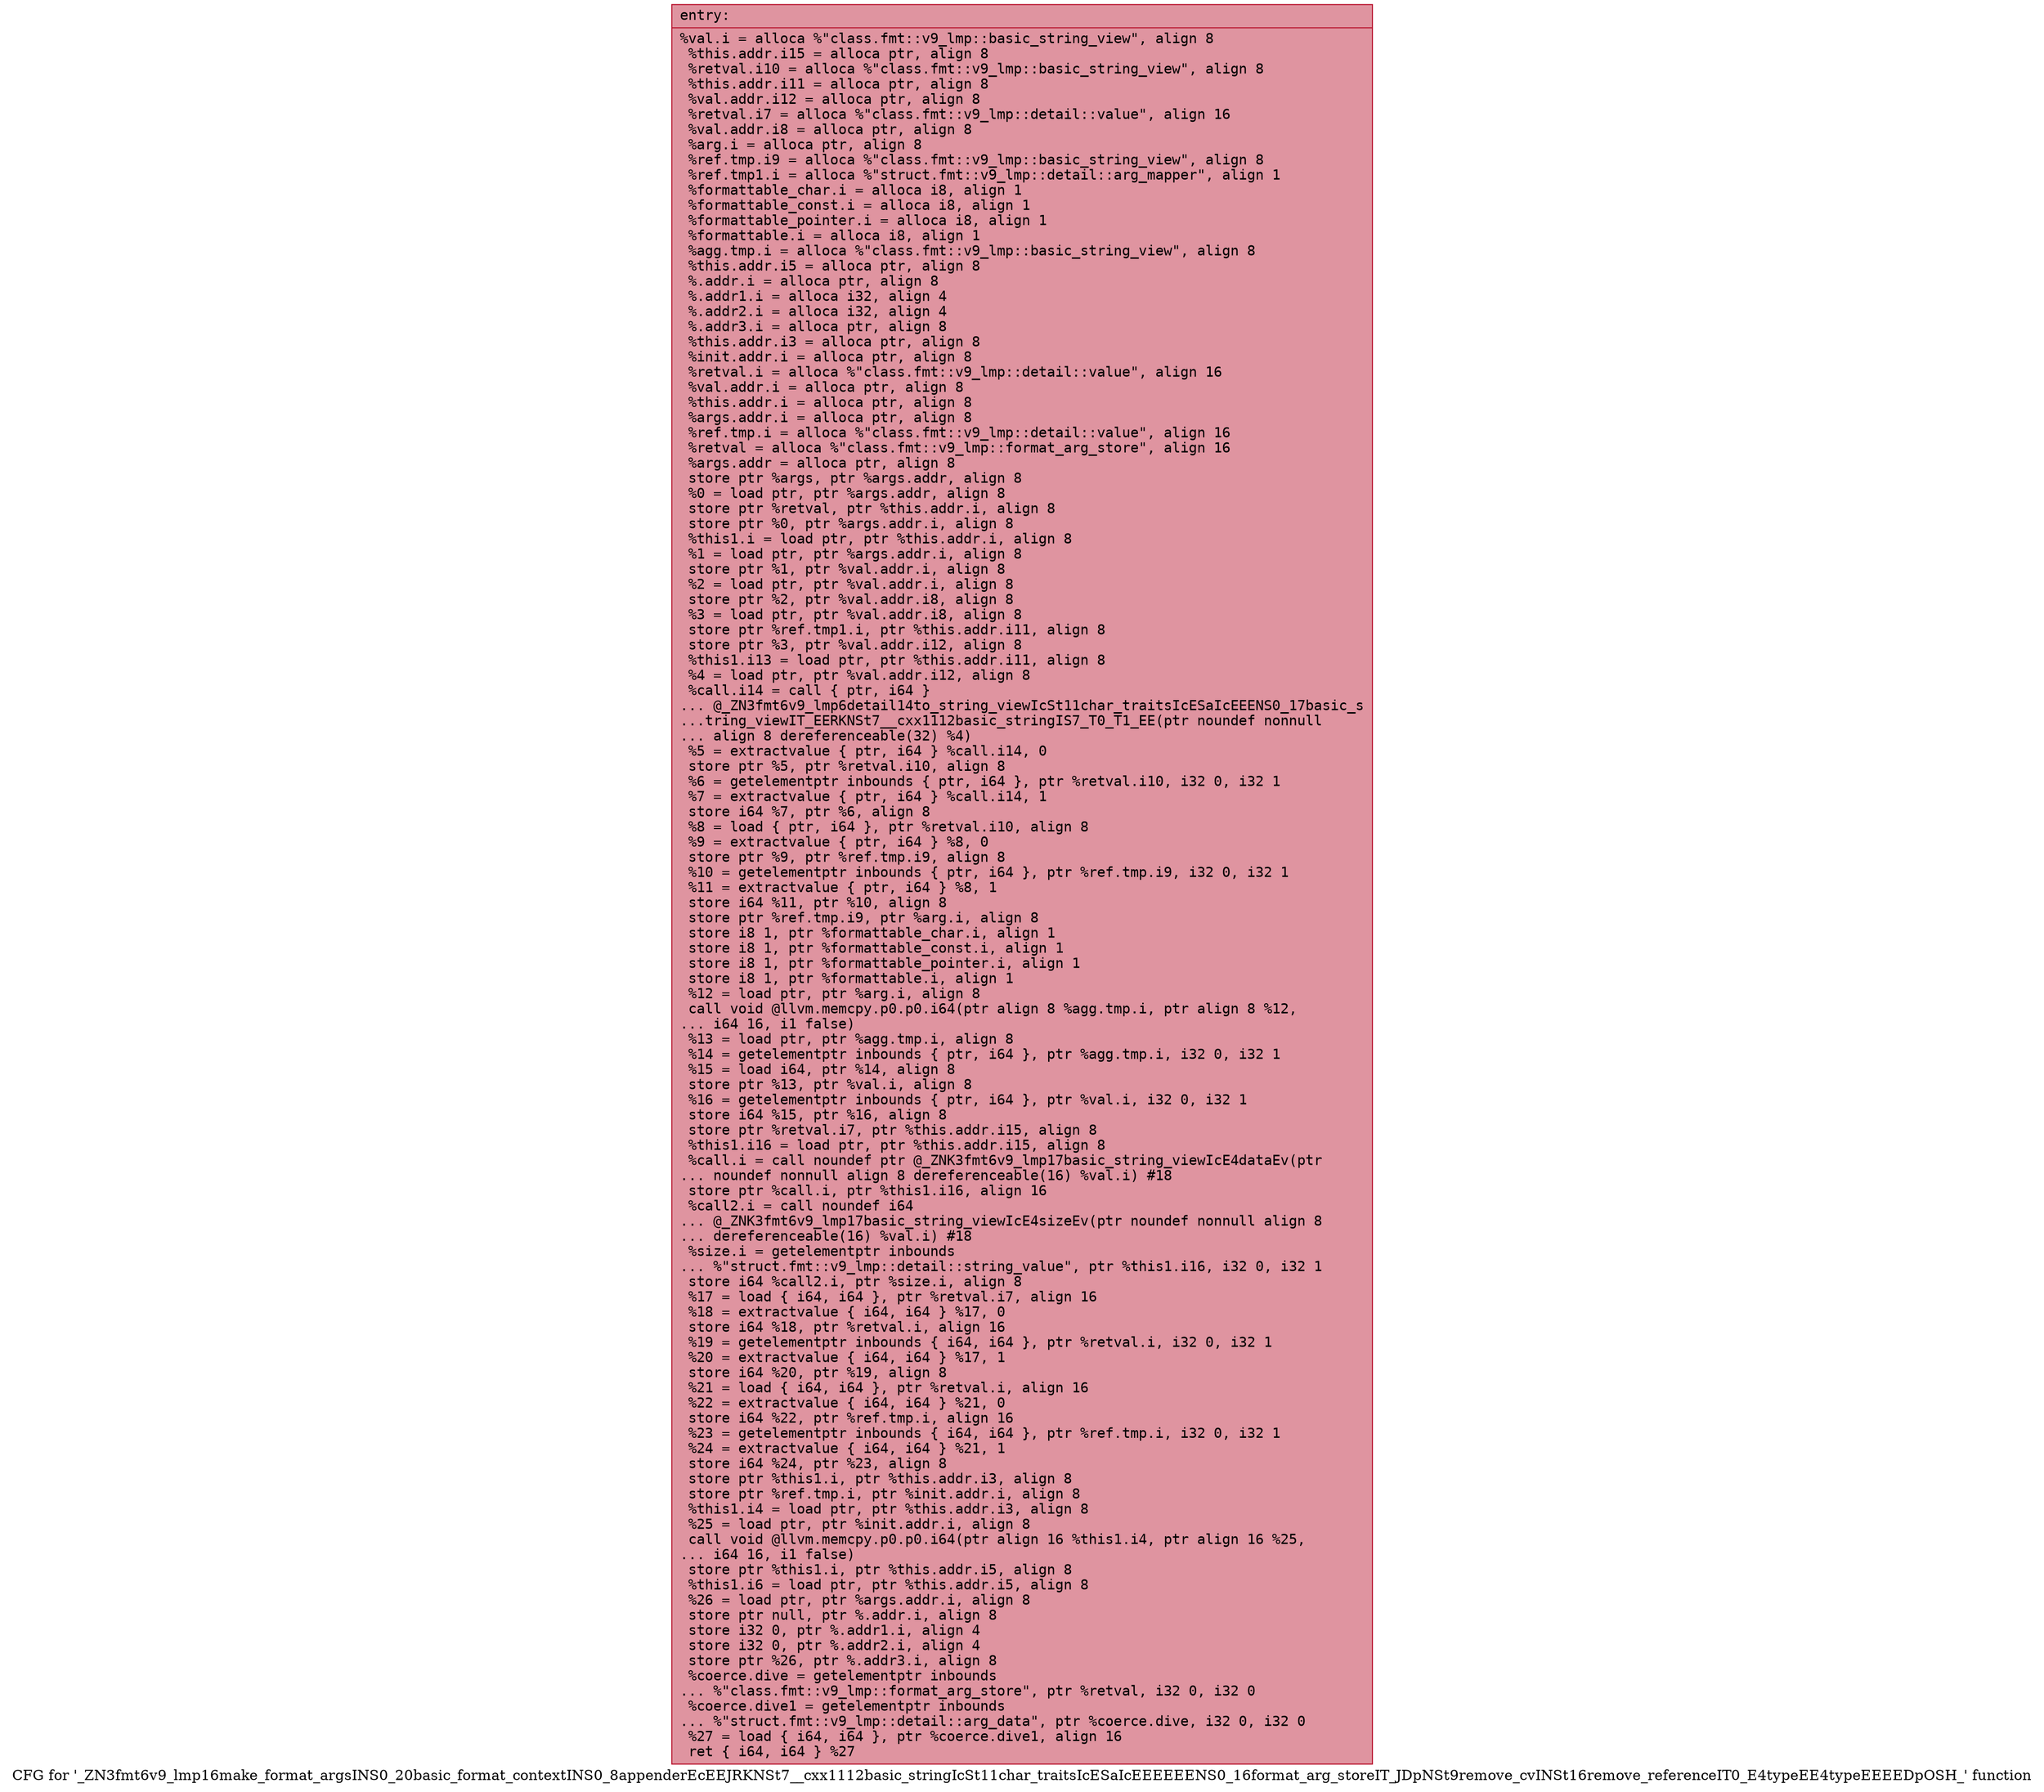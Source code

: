 digraph "CFG for '_ZN3fmt6v9_lmp16make_format_argsINS0_20basic_format_contextINS0_8appenderEcEEJRKNSt7__cxx1112basic_stringIcSt11char_traitsIcESaIcEEEEEENS0_16format_arg_storeIT_JDpNSt9remove_cvINSt16remove_referenceIT0_E4typeEE4typeEEEEDpOSH_' function" {
	label="CFG for '_ZN3fmt6v9_lmp16make_format_argsINS0_20basic_format_contextINS0_8appenderEcEEJRKNSt7__cxx1112basic_stringIcSt11char_traitsIcESaIcEEEEEENS0_16format_arg_storeIT_JDpNSt9remove_cvINSt16remove_referenceIT0_E4typeEE4typeEEEEDpOSH_' function";

	Node0x5584167e1760 [shape=record,color="#b70d28ff", style=filled, fillcolor="#b70d2870" fontname="Courier",label="{entry:\l|  %val.i = alloca %\"class.fmt::v9_lmp::basic_string_view\", align 8\l  %this.addr.i15 = alloca ptr, align 8\l  %retval.i10 = alloca %\"class.fmt::v9_lmp::basic_string_view\", align 8\l  %this.addr.i11 = alloca ptr, align 8\l  %val.addr.i12 = alloca ptr, align 8\l  %retval.i7 = alloca %\"class.fmt::v9_lmp::detail::value\", align 16\l  %val.addr.i8 = alloca ptr, align 8\l  %arg.i = alloca ptr, align 8\l  %ref.tmp.i9 = alloca %\"class.fmt::v9_lmp::basic_string_view\", align 8\l  %ref.tmp1.i = alloca %\"struct.fmt::v9_lmp::detail::arg_mapper\", align 1\l  %formattable_char.i = alloca i8, align 1\l  %formattable_const.i = alloca i8, align 1\l  %formattable_pointer.i = alloca i8, align 1\l  %formattable.i = alloca i8, align 1\l  %agg.tmp.i = alloca %\"class.fmt::v9_lmp::basic_string_view\", align 8\l  %this.addr.i5 = alloca ptr, align 8\l  %.addr.i = alloca ptr, align 8\l  %.addr1.i = alloca i32, align 4\l  %.addr2.i = alloca i32, align 4\l  %.addr3.i = alloca ptr, align 8\l  %this.addr.i3 = alloca ptr, align 8\l  %init.addr.i = alloca ptr, align 8\l  %retval.i = alloca %\"class.fmt::v9_lmp::detail::value\", align 16\l  %val.addr.i = alloca ptr, align 8\l  %this.addr.i = alloca ptr, align 8\l  %args.addr.i = alloca ptr, align 8\l  %ref.tmp.i = alloca %\"class.fmt::v9_lmp::detail::value\", align 16\l  %retval = alloca %\"class.fmt::v9_lmp::format_arg_store\", align 16\l  %args.addr = alloca ptr, align 8\l  store ptr %args, ptr %args.addr, align 8\l  %0 = load ptr, ptr %args.addr, align 8\l  store ptr %retval, ptr %this.addr.i, align 8\l  store ptr %0, ptr %args.addr.i, align 8\l  %this1.i = load ptr, ptr %this.addr.i, align 8\l  %1 = load ptr, ptr %args.addr.i, align 8\l  store ptr %1, ptr %val.addr.i, align 8\l  %2 = load ptr, ptr %val.addr.i, align 8\l  store ptr %2, ptr %val.addr.i8, align 8\l  %3 = load ptr, ptr %val.addr.i8, align 8\l  store ptr %ref.tmp1.i, ptr %this.addr.i11, align 8\l  store ptr %3, ptr %val.addr.i12, align 8\l  %this1.i13 = load ptr, ptr %this.addr.i11, align 8\l  %4 = load ptr, ptr %val.addr.i12, align 8\l  %call.i14 = call \{ ptr, i64 \}\l... @_ZN3fmt6v9_lmp6detail14to_string_viewIcSt11char_traitsIcESaIcEEENS0_17basic_s\l...tring_viewIT_EERKNSt7__cxx1112basic_stringIS7_T0_T1_EE(ptr noundef nonnull\l... align 8 dereferenceable(32) %4)\l  %5 = extractvalue \{ ptr, i64 \} %call.i14, 0\l  store ptr %5, ptr %retval.i10, align 8\l  %6 = getelementptr inbounds \{ ptr, i64 \}, ptr %retval.i10, i32 0, i32 1\l  %7 = extractvalue \{ ptr, i64 \} %call.i14, 1\l  store i64 %7, ptr %6, align 8\l  %8 = load \{ ptr, i64 \}, ptr %retval.i10, align 8\l  %9 = extractvalue \{ ptr, i64 \} %8, 0\l  store ptr %9, ptr %ref.tmp.i9, align 8\l  %10 = getelementptr inbounds \{ ptr, i64 \}, ptr %ref.tmp.i9, i32 0, i32 1\l  %11 = extractvalue \{ ptr, i64 \} %8, 1\l  store i64 %11, ptr %10, align 8\l  store ptr %ref.tmp.i9, ptr %arg.i, align 8\l  store i8 1, ptr %formattable_char.i, align 1\l  store i8 1, ptr %formattable_const.i, align 1\l  store i8 1, ptr %formattable_pointer.i, align 1\l  store i8 1, ptr %formattable.i, align 1\l  %12 = load ptr, ptr %arg.i, align 8\l  call void @llvm.memcpy.p0.p0.i64(ptr align 8 %agg.tmp.i, ptr align 8 %12,\l... i64 16, i1 false)\l  %13 = load ptr, ptr %agg.tmp.i, align 8\l  %14 = getelementptr inbounds \{ ptr, i64 \}, ptr %agg.tmp.i, i32 0, i32 1\l  %15 = load i64, ptr %14, align 8\l  store ptr %13, ptr %val.i, align 8\l  %16 = getelementptr inbounds \{ ptr, i64 \}, ptr %val.i, i32 0, i32 1\l  store i64 %15, ptr %16, align 8\l  store ptr %retval.i7, ptr %this.addr.i15, align 8\l  %this1.i16 = load ptr, ptr %this.addr.i15, align 8\l  %call.i = call noundef ptr @_ZNK3fmt6v9_lmp17basic_string_viewIcE4dataEv(ptr\l... noundef nonnull align 8 dereferenceable(16) %val.i) #18\l  store ptr %call.i, ptr %this1.i16, align 16\l  %call2.i = call noundef i64\l... @_ZNK3fmt6v9_lmp17basic_string_viewIcE4sizeEv(ptr noundef nonnull align 8\l... dereferenceable(16) %val.i) #18\l  %size.i = getelementptr inbounds\l... %\"struct.fmt::v9_lmp::detail::string_value\", ptr %this1.i16, i32 0, i32 1\l  store i64 %call2.i, ptr %size.i, align 8\l  %17 = load \{ i64, i64 \}, ptr %retval.i7, align 16\l  %18 = extractvalue \{ i64, i64 \} %17, 0\l  store i64 %18, ptr %retval.i, align 16\l  %19 = getelementptr inbounds \{ i64, i64 \}, ptr %retval.i, i32 0, i32 1\l  %20 = extractvalue \{ i64, i64 \} %17, 1\l  store i64 %20, ptr %19, align 8\l  %21 = load \{ i64, i64 \}, ptr %retval.i, align 16\l  %22 = extractvalue \{ i64, i64 \} %21, 0\l  store i64 %22, ptr %ref.tmp.i, align 16\l  %23 = getelementptr inbounds \{ i64, i64 \}, ptr %ref.tmp.i, i32 0, i32 1\l  %24 = extractvalue \{ i64, i64 \} %21, 1\l  store i64 %24, ptr %23, align 8\l  store ptr %this1.i, ptr %this.addr.i3, align 8\l  store ptr %ref.tmp.i, ptr %init.addr.i, align 8\l  %this1.i4 = load ptr, ptr %this.addr.i3, align 8\l  %25 = load ptr, ptr %init.addr.i, align 8\l  call void @llvm.memcpy.p0.p0.i64(ptr align 16 %this1.i4, ptr align 16 %25,\l... i64 16, i1 false)\l  store ptr %this1.i, ptr %this.addr.i5, align 8\l  %this1.i6 = load ptr, ptr %this.addr.i5, align 8\l  %26 = load ptr, ptr %args.addr.i, align 8\l  store ptr null, ptr %.addr.i, align 8\l  store i32 0, ptr %.addr1.i, align 4\l  store i32 0, ptr %.addr2.i, align 4\l  store ptr %26, ptr %.addr3.i, align 8\l  %coerce.dive = getelementptr inbounds\l... %\"class.fmt::v9_lmp::format_arg_store\", ptr %retval, i32 0, i32 0\l  %coerce.dive1 = getelementptr inbounds\l... %\"struct.fmt::v9_lmp::detail::arg_data\", ptr %coerce.dive, i32 0, i32 0\l  %27 = load \{ i64, i64 \}, ptr %coerce.dive1, align 16\l  ret \{ i64, i64 \} %27\l}"];
}
